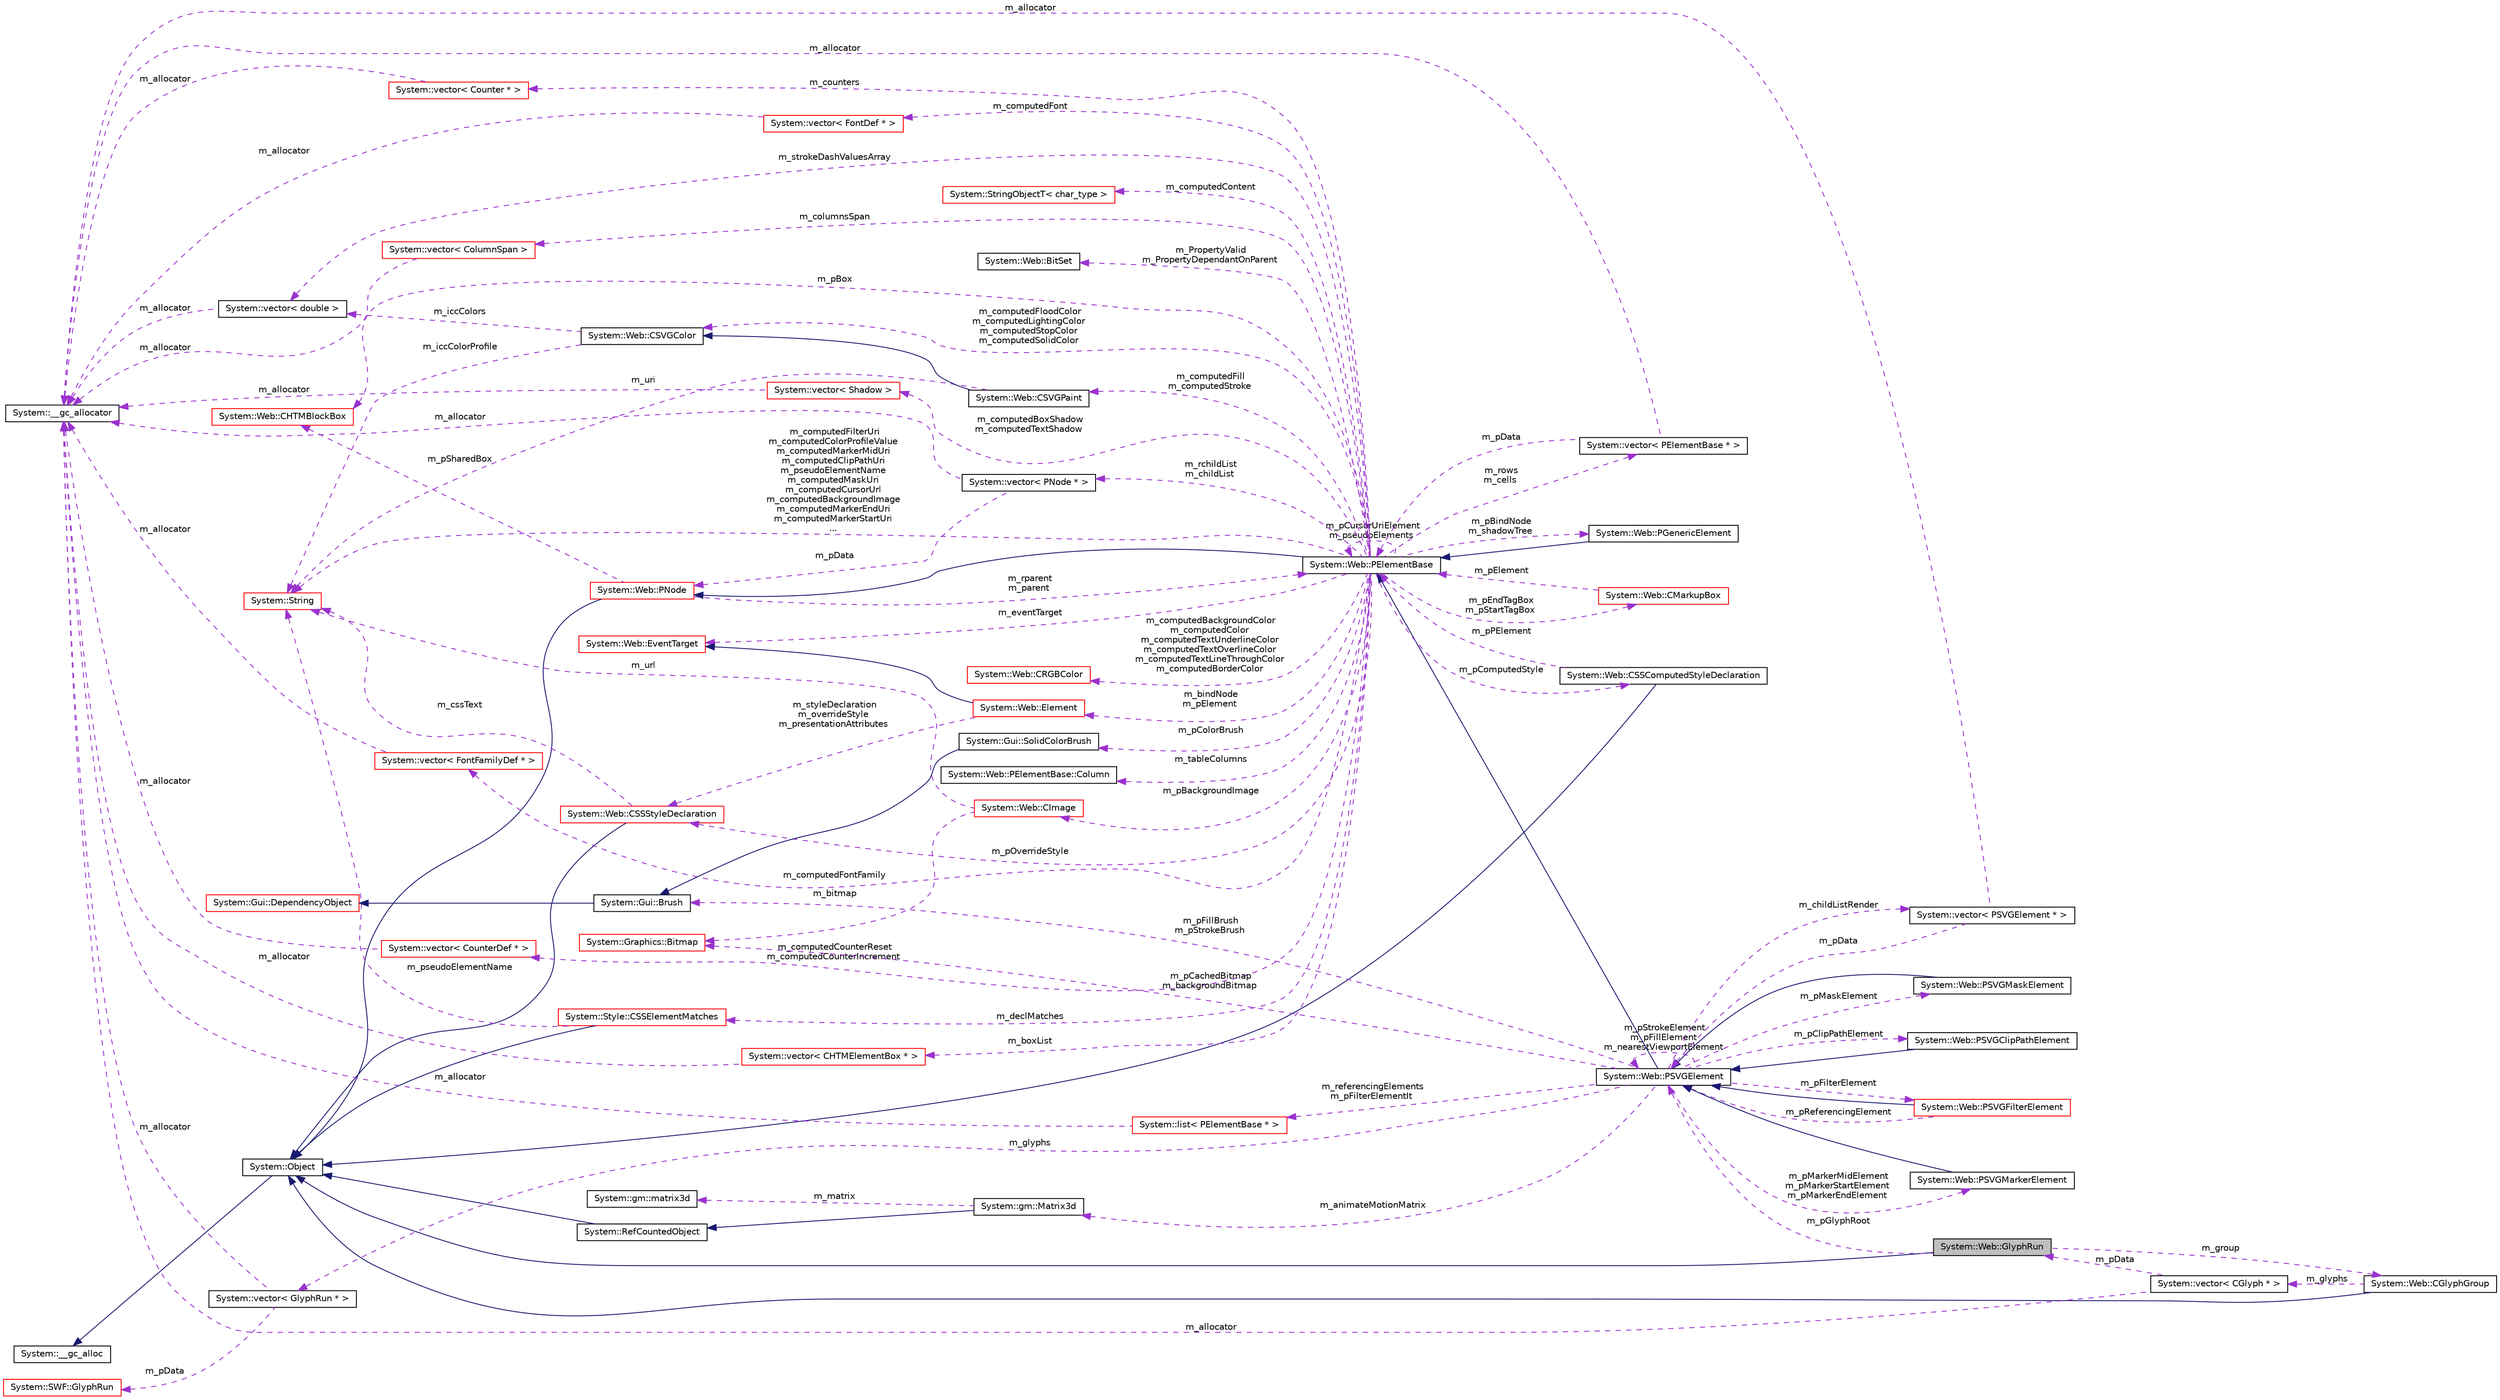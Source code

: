 digraph G
{
  edge [fontname="Helvetica",fontsize="10",labelfontname="Helvetica",labelfontsize="10"];
  node [fontname="Helvetica",fontsize="10",shape=record];
  rankdir="LR";
  Node1 [label="System::Web::GlyphRun",height=0.2,width=0.4,color="black", fillcolor="grey75", style="filled" fontcolor="black"];
  Node2 -> Node1 [dir="back",color="midnightblue",fontsize="10",style="solid",fontname="Helvetica"];
  Node2 [label="System::Object",height=0.2,width=0.4,color="black", fillcolor="white", style="filled",URL="$class_system_1_1_object.html"];
  Node3 -> Node2 [dir="back",color="midnightblue",fontsize="10",style="solid",fontname="Helvetica"];
  Node3 [label="System::__gc_alloc",height=0.2,width=0.4,color="black", fillcolor="white", style="filled",URL="$class_system_1_1____gc__alloc.html"];
  Node4 -> Node1 [dir="back",color="darkorchid3",fontsize="10",style="dashed",label=" m_group" ,fontname="Helvetica"];
  Node4 [label="System::Web::CGlyphGroup",height=0.2,width=0.4,color="black", fillcolor="white", style="filled",URL="$class_system_1_1_web_1_1_c_glyph_group.html"];
  Node2 -> Node4 [dir="back",color="midnightblue",fontsize="10",style="solid",fontname="Helvetica"];
  Node5 -> Node4 [dir="back",color="darkorchid3",fontsize="10",style="dashed",label=" m_glyphs" ,fontname="Helvetica"];
  Node5 [label="System::vector\< CGlyph * \>",height=0.2,width=0.4,color="black", fillcolor="white", style="filled",URL="$class_system_1_1vector.html"];
  Node6 -> Node5 [dir="back",color="darkorchid3",fontsize="10",style="dashed",label=" m_allocator" ,fontname="Helvetica"];
  Node6 [label="System::__gc_allocator",height=0.2,width=0.4,color="black", fillcolor="white", style="filled",URL="$class_system_1_1____gc__allocator.html"];
  Node1 -> Node5 [dir="back",color="darkorchid3",fontsize="10",style="dashed",label=" m_pData" ,fontname="Helvetica"];
  Node7 -> Node1 [dir="back",color="darkorchid3",fontsize="10",style="dashed",label=" m_pGlyphRoot" ,fontname="Helvetica"];
  Node7 [label="System::Web::PSVGElement",height=0.2,width=0.4,color="black", fillcolor="white", style="filled",URL="$class_system_1_1_web_1_1_p_s_v_g_element.html"];
  Node8 -> Node7 [dir="back",color="midnightblue",fontsize="10",style="solid",fontname="Helvetica"];
  Node8 [label="System::Web::PElementBase",height=0.2,width=0.4,color="black", fillcolor="white", style="filled",URL="$class_system_1_1_web_1_1_p_element_base.html"];
  Node9 -> Node8 [dir="back",color="midnightblue",fontsize="10",style="solid",fontname="Helvetica"];
  Node9 [label="System::Web::PNode",height=0.2,width=0.4,color="red", fillcolor="white", style="filled",URL="$class_system_1_1_web_1_1_p_node.html"];
  Node2 -> Node9 [dir="back",color="midnightblue",fontsize="10",style="solid",fontname="Helvetica"];
  Node8 -> Node9 [dir="back",color="darkorchid3",fontsize="10",style="dashed",label=" m_rparent\nm_parent" ,fontname="Helvetica"];
  Node10 -> Node9 [dir="back",color="darkorchid3",fontsize="10",style="dashed",label=" m_pSharedBox" ,fontname="Helvetica"];
  Node10 [label="System::Web::CHTMBlockBox",height=0.2,width=0.4,color="red", fillcolor="white", style="filled",URL="$class_system_1_1_web_1_1_c_h_t_m_block_box.html"];
  Node11 -> Node8 [dir="back",color="darkorchid3",fontsize="10",style="dashed",label=" m_eventTarget" ,fontname="Helvetica"];
  Node11 [label="System::Web::EventTarget",height=0.2,width=0.4,color="red", fillcolor="white", style="filled",URL="$class_system_1_1_web_1_1_event_target.html"];
  Node12 -> Node8 [dir="back",color="darkorchid3",fontsize="10",style="dashed",label=" m_computedBackgroundColor\nm_computedColor\nm_computedTextUnderlineColor\nm_computedTextOverlineColor\nm_computedTextLineThroughColor\nm_computedBorderColor" ,fontname="Helvetica"];
  Node12 [label="System::Web::CRGBColor",height=0.2,width=0.4,color="red", fillcolor="white", style="filled",URL="$class_system_1_1_web_1_1_c_r_g_b_color.html"];
  Node13 -> Node8 [dir="back",color="darkorchid3",fontsize="10",style="dashed",label=" m_computedCounterReset\nm_computedCounterIncrement" ,fontname="Helvetica"];
  Node13 [label="System::vector\< CounterDef * \>",height=0.2,width=0.4,color="red", fillcolor="white", style="filled",URL="$class_system_1_1vector.html"];
  Node6 -> Node13 [dir="back",color="darkorchid3",fontsize="10",style="dashed",label=" m_allocator" ,fontname="Helvetica"];
  Node14 -> Node8 [dir="back",color="darkorchid3",fontsize="10",style="dashed",label=" m_boxList" ,fontname="Helvetica"];
  Node14 [label="System::vector\< CHTMElementBox * \>",height=0.2,width=0.4,color="red", fillcolor="white", style="filled",URL="$class_system_1_1vector.html"];
  Node6 -> Node14 [dir="back",color="darkorchid3",fontsize="10",style="dashed",label=" m_allocator" ,fontname="Helvetica"];
  Node15 -> Node8 [dir="back",color="darkorchid3",fontsize="10",style="dashed",label=" m_counters" ,fontname="Helvetica"];
  Node15 [label="System::vector\< Counter * \>",height=0.2,width=0.4,color="red", fillcolor="white", style="filled",URL="$class_system_1_1vector.html"];
  Node6 -> Node15 [dir="back",color="darkorchid3",fontsize="10",style="dashed",label=" m_allocator" ,fontname="Helvetica"];
  Node16 -> Node8 [dir="back",color="darkorchid3",fontsize="10",style="dashed",label=" m_tableColumns" ,fontname="Helvetica"];
  Node16 [label="System::Web::PElementBase::Column",height=0.2,width=0.4,color="black", fillcolor="white", style="filled",URL="$struct_system_1_1_web_1_1_p_element_base_1_1_column.html"];
  Node17 -> Node8 [dir="back",color="darkorchid3",fontsize="10",style="dashed",label=" m_pBackgroundImage" ,fontname="Helvetica"];
  Node17 [label="System::Web::CImage",height=0.2,width=0.4,color="red", fillcolor="white", style="filled",URL="$class_system_1_1_web_1_1_c_image.html"];
  Node18 -> Node17 [dir="back",color="darkorchid3",fontsize="10",style="dashed",label=" m_url" ,fontname="Helvetica"];
  Node18 [label="System::String",height=0.2,width=0.4,color="red", fillcolor="white", style="filled",URL="$class_system_1_1_string.html"];
  Node19 -> Node17 [dir="back",color="darkorchid3",fontsize="10",style="dashed",label=" m_bitmap" ,fontname="Helvetica"];
  Node19 [label="System::Graphics::Bitmap",height=0.2,width=0.4,color="red", fillcolor="white", style="filled",URL="$class_system_1_1_graphics_1_1_bitmap.html"];
  Node20 -> Node8 [dir="back",color="darkorchid3",fontsize="10",style="dashed",label=" m_pEndTagBox\nm_pStartTagBox" ,fontname="Helvetica"];
  Node20 [label="System::Web::CMarkupBox",height=0.2,width=0.4,color="red", fillcolor="white", style="filled",URL="$class_system_1_1_web_1_1_c_markup_box.html"];
  Node8 -> Node20 [dir="back",color="darkorchid3",fontsize="10",style="dashed",label=" m_pElement" ,fontname="Helvetica"];
  Node21 -> Node8 [dir="back",color="darkorchid3",fontsize="10",style="dashed",label=" m_rows\nm_cells" ,fontname="Helvetica"];
  Node21 [label="System::vector\< PElementBase * \>",height=0.2,width=0.4,color="black", fillcolor="white", style="filled",URL="$class_system_1_1vector.html"];
  Node6 -> Node21 [dir="back",color="darkorchid3",fontsize="10",style="dashed",label=" m_allocator" ,fontname="Helvetica"];
  Node8 -> Node21 [dir="back",color="darkorchid3",fontsize="10",style="dashed",label=" m_pData" ,fontname="Helvetica"];
  Node22 -> Node8 [dir="back",color="darkorchid3",fontsize="10",style="dashed",label=" m_computedFill\nm_computedStroke" ,fontname="Helvetica"];
  Node22 [label="System::Web::CSVGPaint",height=0.2,width=0.4,color="black", fillcolor="white", style="filled",URL="$class_system_1_1_web_1_1_c_s_v_g_paint.html"];
  Node23 -> Node22 [dir="back",color="midnightblue",fontsize="10",style="solid",fontname="Helvetica"];
  Node23 [label="System::Web::CSVGColor",height=0.2,width=0.4,color="black", fillcolor="white", style="filled",URL="$class_system_1_1_web_1_1_c_s_v_g_color.html"];
  Node18 -> Node23 [dir="back",color="darkorchid3",fontsize="10",style="dashed",label=" m_iccColorProfile" ,fontname="Helvetica"];
  Node24 -> Node23 [dir="back",color="darkorchid3",fontsize="10",style="dashed",label=" m_iccColors" ,fontname="Helvetica"];
  Node24 [label="System::vector\< double \>",height=0.2,width=0.4,color="black", fillcolor="white", style="filled",URL="$class_system_1_1vector.html"];
  Node6 -> Node24 [dir="back",color="darkorchid3",fontsize="10",style="dashed",label=" m_allocator" ,fontname="Helvetica"];
  Node18 -> Node22 [dir="back",color="darkorchid3",fontsize="10",style="dashed",label=" m_uri" ,fontname="Helvetica"];
  Node25 -> Node8 [dir="back",color="darkorchid3",fontsize="10",style="dashed",label=" m_computedFont" ,fontname="Helvetica"];
  Node25 [label="System::vector\< FontDef * \>",height=0.2,width=0.4,color="red", fillcolor="white", style="filled",URL="$class_system_1_1vector.html"];
  Node6 -> Node25 [dir="back",color="darkorchid3",fontsize="10",style="dashed",label=" m_allocator" ,fontname="Helvetica"];
  Node26 -> Node8 [dir="back",color="darkorchid3",fontsize="10",style="dashed",label=" m_columnsSpan" ,fontname="Helvetica"];
  Node26 [label="System::vector\< ColumnSpan \>",height=0.2,width=0.4,color="red", fillcolor="white", style="filled",URL="$class_system_1_1vector.html"];
  Node6 -> Node26 [dir="back",color="darkorchid3",fontsize="10",style="dashed",label=" m_allocator" ,fontname="Helvetica"];
  Node27 -> Node8 [dir="back",color="darkorchid3",fontsize="10",style="dashed",label=" m_pComputedStyle" ,fontname="Helvetica"];
  Node27 [label="System::Web::CSSComputedStyleDeclaration",height=0.2,width=0.4,color="black", fillcolor="white", style="filled",URL="$class_system_1_1_web_1_1_c_s_s_computed_style_declaration.html"];
  Node2 -> Node27 [dir="back",color="midnightblue",fontsize="10",style="solid",fontname="Helvetica"];
  Node8 -> Node27 [dir="back",color="darkorchid3",fontsize="10",style="dashed",label=" m_pPElement" ,fontname="Helvetica"];
  Node28 -> Node8 [dir="back",color="darkorchid3",fontsize="10",style="dashed",label=" m_rchildList\nm_childList" ,fontname="Helvetica"];
  Node28 [label="System::vector\< PNode * \>",height=0.2,width=0.4,color="black", fillcolor="white", style="filled",URL="$class_system_1_1vector.html"];
  Node6 -> Node28 [dir="back",color="darkorchid3",fontsize="10",style="dashed",label=" m_allocator" ,fontname="Helvetica"];
  Node9 -> Node28 [dir="back",color="darkorchid3",fontsize="10",style="dashed",label=" m_pData" ,fontname="Helvetica"];
  Node18 -> Node8 [dir="back",color="darkorchid3",fontsize="10",style="dashed",label=" m_computedFilterUri\nm_computedColorProfileValue\nm_computedMarkerMidUri\nm_computedClipPathUri\nm_pseudoElementName\nm_computedMaskUri\nm_computedCursorUrl\nm_computedBackgroundImage\nm_computedMarkerEndUri\nm_computedMarkerStartUri\n..." ,fontname="Helvetica"];
  Node29 -> Node8 [dir="back",color="darkorchid3",fontsize="10",style="dashed",label=" m_pOverrideStyle" ,fontname="Helvetica"];
  Node29 [label="System::Web::CSSStyleDeclaration",height=0.2,width=0.4,color="red", fillcolor="white", style="filled",URL="$class_system_1_1_web_1_1_c_s_s_style_declaration.html"];
  Node2 -> Node29 [dir="back",color="midnightblue",fontsize="10",style="solid",fontname="Helvetica"];
  Node18 -> Node29 [dir="back",color="darkorchid3",fontsize="10",style="dashed",label=" m_cssText" ,fontname="Helvetica"];
  Node30 -> Node8 [dir="back",color="darkorchid3",fontsize="10",style="dashed",label=" m_pBindNode\nm_shadowTree" ,fontname="Helvetica"];
  Node30 [label="System::Web::PGenericElement",height=0.2,width=0.4,color="black", fillcolor="white", style="filled",URL="$class_system_1_1_web_1_1_p_generic_element.html"];
  Node8 -> Node30 [dir="back",color="midnightblue",fontsize="10",style="solid",fontname="Helvetica"];
  Node23 -> Node8 [dir="back",color="darkorchid3",fontsize="10",style="dashed",label=" m_computedFloodColor\nm_computedLightingColor\nm_computedStopColor\nm_computedSolidColor" ,fontname="Helvetica"];
  Node31 -> Node8 [dir="back",color="darkorchid3",fontsize="10",style="dashed",label=" m_computedBoxShadow\nm_computedTextShadow" ,fontname="Helvetica"];
  Node31 [label="System::vector\< Shadow \>",height=0.2,width=0.4,color="red", fillcolor="white", style="filled",URL="$class_system_1_1vector.html"];
  Node6 -> Node31 [dir="back",color="darkorchid3",fontsize="10",style="dashed",label=" m_allocator" ,fontname="Helvetica"];
  Node32 -> Node8 [dir="back",color="darkorchid3",fontsize="10",style="dashed",label=" m_bindNode\nm_pElement" ,fontname="Helvetica"];
  Node32 [label="System::Web::Element",height=0.2,width=0.4,color="red", fillcolor="white", style="filled",URL="$class_system_1_1_web_1_1_element.html"];
  Node11 -> Node32 [dir="back",color="midnightblue",fontsize="10",style="solid",fontname="Helvetica"];
  Node29 -> Node32 [dir="back",color="darkorchid3",fontsize="10",style="dashed",label=" m_styleDeclaration\nm_overrideStyle\nm_presentationAttributes" ,fontname="Helvetica"];
  Node8 -> Node8 [dir="back",color="darkorchid3",fontsize="10",style="dashed",label=" m_pCursorUriElement\nm_pseudoElements" ,fontname="Helvetica"];
  Node10 -> Node8 [dir="back",color="darkorchid3",fontsize="10",style="dashed",label=" m_pBox" ,fontname="Helvetica"];
  Node24 -> Node8 [dir="back",color="darkorchid3",fontsize="10",style="dashed",label=" m_strokeDashValuesArray" ,fontname="Helvetica"];
  Node33 -> Node8 [dir="back",color="darkorchid3",fontsize="10",style="dashed",label=" m_computedContent" ,fontname="Helvetica"];
  Node33 [label="System::StringObjectT\< char_type \>",height=0.2,width=0.4,color="red", fillcolor="white", style="filled",URL="$class_system_1_1_string_object_t.html"];
  Node34 -> Node8 [dir="back",color="darkorchid3",fontsize="10",style="dashed",label=" m_computedFontFamily" ,fontname="Helvetica"];
  Node34 [label="System::vector\< FontFamilyDef * \>",height=0.2,width=0.4,color="red", fillcolor="white", style="filled",URL="$class_system_1_1vector.html"];
  Node6 -> Node34 [dir="back",color="darkorchid3",fontsize="10",style="dashed",label=" m_allocator" ,fontname="Helvetica"];
  Node35 -> Node8 [dir="back",color="darkorchid3",fontsize="10",style="dashed",label=" m_PropertyValid\nm_PropertyDependantOnParent" ,fontname="Helvetica"];
  Node35 [label="System::Web::BitSet",height=0.2,width=0.4,color="black", fillcolor="white", style="filled",URL="$class_system_1_1_web_1_1_bit_set.html"];
  Node36 -> Node8 [dir="back",color="darkorchid3",fontsize="10",style="dashed",label=" m_pColorBrush" ,fontname="Helvetica"];
  Node36 [label="System::Gui::SolidColorBrush",height=0.2,width=0.4,color="black", fillcolor="white", style="filled",URL="$class_system_1_1_gui_1_1_solid_color_brush.html"];
  Node37 -> Node36 [dir="back",color="midnightblue",fontsize="10",style="solid",fontname="Helvetica"];
  Node37 [label="System::Gui::Brush",height=0.2,width=0.4,color="black", fillcolor="white", style="filled",URL="$class_system_1_1_gui_1_1_brush.html"];
  Node38 -> Node37 [dir="back",color="midnightblue",fontsize="10",style="solid",fontname="Helvetica"];
  Node38 [label="System::Gui::DependencyObject",height=0.2,width=0.4,color="red", fillcolor="white", style="filled",URL="$class_system_1_1_gui_1_1_dependency_object.html"];
  Node39 -> Node8 [dir="back",color="darkorchid3",fontsize="10",style="dashed",label=" m_declMatches" ,fontname="Helvetica"];
  Node39 [label="System::Style::CSSElementMatches",height=0.2,width=0.4,color="red", fillcolor="white", style="filled",URL="$class_system_1_1_style_1_1_c_s_s_element_matches.html"];
  Node2 -> Node39 [dir="back",color="midnightblue",fontsize="10",style="solid",fontname="Helvetica"];
  Node18 -> Node39 [dir="back",color="darkorchid3",fontsize="10",style="dashed",label=" m_pseudoElementName" ,fontname="Helvetica"];
  Node40 -> Node7 [dir="back",color="darkorchid3",fontsize="10",style="dashed",label=" m_glyphs" ,fontname="Helvetica"];
  Node40 [label="System::vector\< GlyphRun * \>",height=0.2,width=0.4,color="black", fillcolor="white", style="filled",URL="$class_system_1_1vector.html"];
  Node6 -> Node40 [dir="back",color="darkorchid3",fontsize="10",style="dashed",label=" m_allocator" ,fontname="Helvetica"];
  Node41 -> Node40 [dir="back",color="darkorchid3",fontsize="10",style="dashed",label=" m_pData" ,fontname="Helvetica"];
  Node41 [label="System::SWF::GlyphRun",height=0.2,width=0.4,color="red", fillcolor="white", style="filled",URL="$class_system_1_1_s_w_f_1_1_glyph_run.html"];
  Node42 -> Node7 [dir="back",color="darkorchid3",fontsize="10",style="dashed",label=" m_animateMotionMatrix" ,fontname="Helvetica"];
  Node42 [label="System::gm::Matrix3d",height=0.2,width=0.4,color="black", fillcolor="white", style="filled",URL="$class_system_1_1gm_1_1_matrix3d.html"];
  Node43 -> Node42 [dir="back",color="midnightblue",fontsize="10",style="solid",fontname="Helvetica"];
  Node43 [label="System::RefCountedObject",height=0.2,width=0.4,color="black", fillcolor="white", style="filled",URL="$class_system_1_1_ref_counted_object.html"];
  Node2 -> Node43 [dir="back",color="midnightblue",fontsize="10",style="solid",fontname="Helvetica"];
  Node44 -> Node42 [dir="back",color="darkorchid3",fontsize="10",style="dashed",label=" m_matrix" ,fontname="Helvetica"];
  Node44 [label="System::gm::matrix3d",height=0.2,width=0.4,color="black", fillcolor="white", style="filled",URL="$class_system_1_1gm_1_1matrix3d.html"];
  Node37 -> Node7 [dir="back",color="darkorchid3",fontsize="10",style="dashed",label=" m_pFillBrush\nm_pStrokeBrush" ,fontname="Helvetica"];
  Node45 -> Node7 [dir="back",color="darkorchid3",fontsize="10",style="dashed",label=" m_pMaskElement" ,fontname="Helvetica"];
  Node45 [label="System::Web::PSVGMaskElement",height=0.2,width=0.4,color="black", fillcolor="white", style="filled",URL="$class_system_1_1_web_1_1_p_s_v_g_mask_element.html"];
  Node7 -> Node45 [dir="back",color="midnightblue",fontsize="10",style="solid",fontname="Helvetica"];
  Node46 -> Node7 [dir="back",color="darkorchid3",fontsize="10",style="dashed",label=" m_pFilterElement" ,fontname="Helvetica"];
  Node46 [label="System::Web::PSVGFilterElement",height=0.2,width=0.4,color="red", fillcolor="white", style="filled",URL="$class_system_1_1_web_1_1_p_s_v_g_filter_element.html"];
  Node7 -> Node46 [dir="back",color="midnightblue",fontsize="10",style="solid",fontname="Helvetica"];
  Node7 -> Node46 [dir="back",color="darkorchid3",fontsize="10",style="dashed",label=" m_pReferencingElement" ,fontname="Helvetica"];
  Node47 -> Node7 [dir="back",color="darkorchid3",fontsize="10",style="dashed",label=" m_pMarkerMidElement\nm_pMarkerStartElement\nm_pMarkerEndElement" ,fontname="Helvetica"];
  Node47 [label="System::Web::PSVGMarkerElement",height=0.2,width=0.4,color="black", fillcolor="white", style="filled",URL="$class_system_1_1_web_1_1_p_s_v_g_marker_element.html"];
  Node7 -> Node47 [dir="back",color="midnightblue",fontsize="10",style="solid",fontname="Helvetica"];
  Node48 -> Node7 [dir="back",color="darkorchid3",fontsize="10",style="dashed",label=" m_pClipPathElement" ,fontname="Helvetica"];
  Node48 [label="System::Web::PSVGClipPathElement",height=0.2,width=0.4,color="black", fillcolor="white", style="filled",URL="$class_system_1_1_web_1_1_p_s_v_g_clip_path_element.html"];
  Node7 -> Node48 [dir="back",color="midnightblue",fontsize="10",style="solid",fontname="Helvetica"];
  Node19 -> Node7 [dir="back",color="darkorchid3",fontsize="10",style="dashed",label=" m_pCachedBitmap\nm_backgroundBitmap" ,fontname="Helvetica"];
  Node49 -> Node7 [dir="back",color="darkorchid3",fontsize="10",style="dashed",label=" m_childListRender" ,fontname="Helvetica"];
  Node49 [label="System::vector\< PSVGElement * \>",height=0.2,width=0.4,color="black", fillcolor="white", style="filled",URL="$class_system_1_1vector.html"];
  Node6 -> Node49 [dir="back",color="darkorchid3",fontsize="10",style="dashed",label=" m_allocator" ,fontname="Helvetica"];
  Node7 -> Node49 [dir="back",color="darkorchid3",fontsize="10",style="dashed",label=" m_pData" ,fontname="Helvetica"];
  Node7 -> Node7 [dir="back",color="darkorchid3",fontsize="10",style="dashed",label=" m_pStrokeElement\nm_pFillElement\nm_nearestViewportElement" ,fontname="Helvetica"];
  Node50 -> Node7 [dir="back",color="darkorchid3",fontsize="10",style="dashed",label=" m_referencingElements\nm_pFilterElementIt" ,fontname="Helvetica"];
  Node50 [label="System::list\< PElementBase * \>",height=0.2,width=0.4,color="red", fillcolor="white", style="filled",URL="$class_system_1_1list.html"];
  Node6 -> Node50 [dir="back",color="darkorchid3",fontsize="10",style="dashed",label=" m_allocator" ,fontname="Helvetica"];
}
